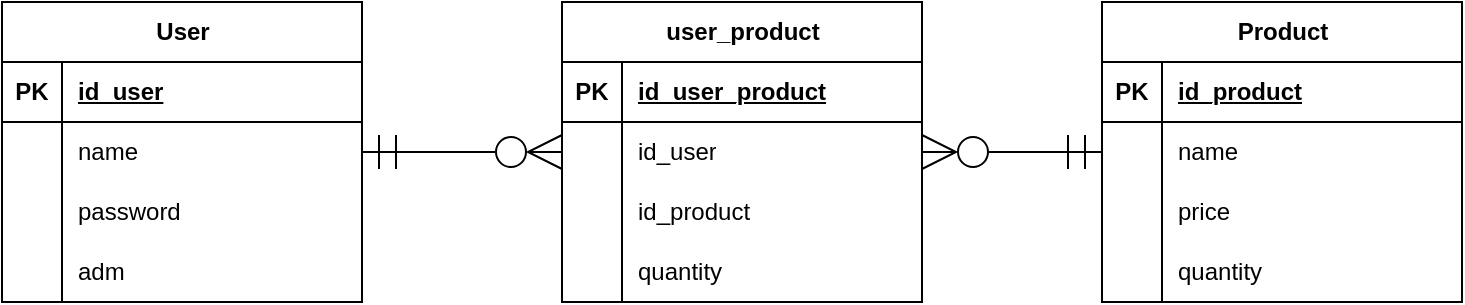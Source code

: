 <mxfile version="24.7.16">
  <diagram name="Página-1" id="4-qYrrjh5FP9v4bXtJov">
    <mxGraphModel dx="989" dy="1701" grid="1" gridSize="10" guides="1" tooltips="1" connect="1" arrows="1" fold="1" page="1" pageScale="1" pageWidth="827" pageHeight="1169" math="0" shadow="0">
      <root>
        <mxCell id="0" />
        <mxCell id="1" parent="0" />
        <mxCell id="Z-Nt-tx-T7D-8PBdxBZd-1" value="User" style="shape=table;startSize=30;container=1;collapsible=1;childLayout=tableLayout;fixedRows=1;rowLines=0;fontStyle=1;align=center;resizeLast=1;html=1;" vertex="1" parent="1">
          <mxGeometry x="50" y="-680" width="180" height="150" as="geometry" />
        </mxCell>
        <mxCell id="Z-Nt-tx-T7D-8PBdxBZd-2" value="" style="shape=tableRow;horizontal=0;startSize=0;swimlaneHead=0;swimlaneBody=0;fillColor=none;collapsible=0;dropTarget=0;points=[[0,0.5],[1,0.5]];portConstraint=eastwest;top=0;left=0;right=0;bottom=1;" vertex="1" parent="Z-Nt-tx-T7D-8PBdxBZd-1">
          <mxGeometry y="30" width="180" height="30" as="geometry" />
        </mxCell>
        <mxCell id="Z-Nt-tx-T7D-8PBdxBZd-3" value="PK" style="shape=partialRectangle;connectable=0;fillColor=none;top=0;left=0;bottom=0;right=0;fontStyle=1;overflow=hidden;whiteSpace=wrap;html=1;" vertex="1" parent="Z-Nt-tx-T7D-8PBdxBZd-2">
          <mxGeometry width="30" height="30" as="geometry">
            <mxRectangle width="30" height="30" as="alternateBounds" />
          </mxGeometry>
        </mxCell>
        <mxCell id="Z-Nt-tx-T7D-8PBdxBZd-4" value="id_user" style="shape=partialRectangle;connectable=0;fillColor=none;top=0;left=0;bottom=0;right=0;align=left;spacingLeft=6;fontStyle=5;overflow=hidden;whiteSpace=wrap;html=1;" vertex="1" parent="Z-Nt-tx-T7D-8PBdxBZd-2">
          <mxGeometry x="30" width="150" height="30" as="geometry">
            <mxRectangle width="150" height="30" as="alternateBounds" />
          </mxGeometry>
        </mxCell>
        <mxCell id="Z-Nt-tx-T7D-8PBdxBZd-5" value="" style="shape=tableRow;horizontal=0;startSize=0;swimlaneHead=0;swimlaneBody=0;fillColor=none;collapsible=0;dropTarget=0;points=[[0,0.5],[1,0.5]];portConstraint=eastwest;top=0;left=0;right=0;bottom=0;" vertex="1" parent="Z-Nt-tx-T7D-8PBdxBZd-1">
          <mxGeometry y="60" width="180" height="30" as="geometry" />
        </mxCell>
        <mxCell id="Z-Nt-tx-T7D-8PBdxBZd-6" value="" style="shape=partialRectangle;connectable=0;fillColor=none;top=0;left=0;bottom=0;right=0;editable=1;overflow=hidden;whiteSpace=wrap;html=1;" vertex="1" parent="Z-Nt-tx-T7D-8PBdxBZd-5">
          <mxGeometry width="30" height="30" as="geometry">
            <mxRectangle width="30" height="30" as="alternateBounds" />
          </mxGeometry>
        </mxCell>
        <mxCell id="Z-Nt-tx-T7D-8PBdxBZd-7" value="name" style="shape=partialRectangle;connectable=0;fillColor=none;top=0;left=0;bottom=0;right=0;align=left;spacingLeft=6;overflow=hidden;whiteSpace=wrap;html=1;" vertex="1" parent="Z-Nt-tx-T7D-8PBdxBZd-5">
          <mxGeometry x="30" width="150" height="30" as="geometry">
            <mxRectangle width="150" height="30" as="alternateBounds" />
          </mxGeometry>
        </mxCell>
        <mxCell id="Z-Nt-tx-T7D-8PBdxBZd-8" value="" style="shape=tableRow;horizontal=0;startSize=0;swimlaneHead=0;swimlaneBody=0;fillColor=none;collapsible=0;dropTarget=0;points=[[0,0.5],[1,0.5]];portConstraint=eastwest;top=0;left=0;right=0;bottom=0;" vertex="1" parent="Z-Nt-tx-T7D-8PBdxBZd-1">
          <mxGeometry y="90" width="180" height="30" as="geometry" />
        </mxCell>
        <mxCell id="Z-Nt-tx-T7D-8PBdxBZd-9" value="" style="shape=partialRectangle;connectable=0;fillColor=none;top=0;left=0;bottom=0;right=0;editable=1;overflow=hidden;whiteSpace=wrap;html=1;" vertex="1" parent="Z-Nt-tx-T7D-8PBdxBZd-8">
          <mxGeometry width="30" height="30" as="geometry">
            <mxRectangle width="30" height="30" as="alternateBounds" />
          </mxGeometry>
        </mxCell>
        <mxCell id="Z-Nt-tx-T7D-8PBdxBZd-10" value="password" style="shape=partialRectangle;connectable=0;fillColor=none;top=0;left=0;bottom=0;right=0;align=left;spacingLeft=6;overflow=hidden;whiteSpace=wrap;html=1;" vertex="1" parent="Z-Nt-tx-T7D-8PBdxBZd-8">
          <mxGeometry x="30" width="150" height="30" as="geometry">
            <mxRectangle width="150" height="30" as="alternateBounds" />
          </mxGeometry>
        </mxCell>
        <mxCell id="Z-Nt-tx-T7D-8PBdxBZd-11" value="" style="shape=tableRow;horizontal=0;startSize=0;swimlaneHead=0;swimlaneBody=0;fillColor=none;collapsible=0;dropTarget=0;points=[[0,0.5],[1,0.5]];portConstraint=eastwest;top=0;left=0;right=0;bottom=0;" vertex="1" parent="Z-Nt-tx-T7D-8PBdxBZd-1">
          <mxGeometry y="120" width="180" height="30" as="geometry" />
        </mxCell>
        <mxCell id="Z-Nt-tx-T7D-8PBdxBZd-12" value="" style="shape=partialRectangle;connectable=0;fillColor=none;top=0;left=0;bottom=0;right=0;editable=1;overflow=hidden;whiteSpace=wrap;html=1;" vertex="1" parent="Z-Nt-tx-T7D-8PBdxBZd-11">
          <mxGeometry width="30" height="30" as="geometry">
            <mxRectangle width="30" height="30" as="alternateBounds" />
          </mxGeometry>
        </mxCell>
        <mxCell id="Z-Nt-tx-T7D-8PBdxBZd-13" value="adm" style="shape=partialRectangle;connectable=0;fillColor=none;top=0;left=0;bottom=0;right=0;align=left;spacingLeft=6;overflow=hidden;whiteSpace=wrap;html=1;" vertex="1" parent="Z-Nt-tx-T7D-8PBdxBZd-11">
          <mxGeometry x="30" width="150" height="30" as="geometry">
            <mxRectangle width="150" height="30" as="alternateBounds" />
          </mxGeometry>
        </mxCell>
        <mxCell id="Z-Nt-tx-T7D-8PBdxBZd-18" value="Product" style="shape=table;startSize=30;container=1;collapsible=1;childLayout=tableLayout;fixedRows=1;rowLines=0;fontStyle=1;align=center;resizeLast=1;html=1;" vertex="1" parent="1">
          <mxGeometry x="600" y="-680" width="180" height="150" as="geometry" />
        </mxCell>
        <mxCell id="Z-Nt-tx-T7D-8PBdxBZd-19" value="" style="shape=tableRow;horizontal=0;startSize=0;swimlaneHead=0;swimlaneBody=0;fillColor=none;collapsible=0;dropTarget=0;points=[[0,0.5],[1,0.5]];portConstraint=eastwest;top=0;left=0;right=0;bottom=1;" vertex="1" parent="Z-Nt-tx-T7D-8PBdxBZd-18">
          <mxGeometry y="30" width="180" height="30" as="geometry" />
        </mxCell>
        <mxCell id="Z-Nt-tx-T7D-8PBdxBZd-20" value="PK" style="shape=partialRectangle;connectable=0;fillColor=none;top=0;left=0;bottom=0;right=0;fontStyle=1;overflow=hidden;whiteSpace=wrap;html=1;" vertex="1" parent="Z-Nt-tx-T7D-8PBdxBZd-19">
          <mxGeometry width="30" height="30" as="geometry">
            <mxRectangle width="30" height="30" as="alternateBounds" />
          </mxGeometry>
        </mxCell>
        <mxCell id="Z-Nt-tx-T7D-8PBdxBZd-21" value="id_product" style="shape=partialRectangle;connectable=0;fillColor=none;top=0;left=0;bottom=0;right=0;align=left;spacingLeft=6;fontStyle=5;overflow=hidden;whiteSpace=wrap;html=1;" vertex="1" parent="Z-Nt-tx-T7D-8PBdxBZd-19">
          <mxGeometry x="30" width="150" height="30" as="geometry">
            <mxRectangle width="150" height="30" as="alternateBounds" />
          </mxGeometry>
        </mxCell>
        <mxCell id="Z-Nt-tx-T7D-8PBdxBZd-22" value="" style="shape=tableRow;horizontal=0;startSize=0;swimlaneHead=0;swimlaneBody=0;fillColor=none;collapsible=0;dropTarget=0;points=[[0,0.5],[1,0.5]];portConstraint=eastwest;top=0;left=0;right=0;bottom=0;" vertex="1" parent="Z-Nt-tx-T7D-8PBdxBZd-18">
          <mxGeometry y="60" width="180" height="30" as="geometry" />
        </mxCell>
        <mxCell id="Z-Nt-tx-T7D-8PBdxBZd-23" value="" style="shape=partialRectangle;connectable=0;fillColor=none;top=0;left=0;bottom=0;right=0;editable=1;overflow=hidden;whiteSpace=wrap;html=1;" vertex="1" parent="Z-Nt-tx-T7D-8PBdxBZd-22">
          <mxGeometry width="30" height="30" as="geometry">
            <mxRectangle width="30" height="30" as="alternateBounds" />
          </mxGeometry>
        </mxCell>
        <mxCell id="Z-Nt-tx-T7D-8PBdxBZd-24" value="name" style="shape=partialRectangle;connectable=0;fillColor=none;top=0;left=0;bottom=0;right=0;align=left;spacingLeft=6;overflow=hidden;whiteSpace=wrap;html=1;" vertex="1" parent="Z-Nt-tx-T7D-8PBdxBZd-22">
          <mxGeometry x="30" width="150" height="30" as="geometry">
            <mxRectangle width="150" height="30" as="alternateBounds" />
          </mxGeometry>
        </mxCell>
        <mxCell id="Z-Nt-tx-T7D-8PBdxBZd-25" value="" style="shape=tableRow;horizontal=0;startSize=0;swimlaneHead=0;swimlaneBody=0;fillColor=none;collapsible=0;dropTarget=0;points=[[0,0.5],[1,0.5]];portConstraint=eastwest;top=0;left=0;right=0;bottom=0;" vertex="1" parent="Z-Nt-tx-T7D-8PBdxBZd-18">
          <mxGeometry y="90" width="180" height="30" as="geometry" />
        </mxCell>
        <mxCell id="Z-Nt-tx-T7D-8PBdxBZd-26" value="" style="shape=partialRectangle;connectable=0;fillColor=none;top=0;left=0;bottom=0;right=0;editable=1;overflow=hidden;whiteSpace=wrap;html=1;" vertex="1" parent="Z-Nt-tx-T7D-8PBdxBZd-25">
          <mxGeometry width="30" height="30" as="geometry">
            <mxRectangle width="30" height="30" as="alternateBounds" />
          </mxGeometry>
        </mxCell>
        <mxCell id="Z-Nt-tx-T7D-8PBdxBZd-27" value="price" style="shape=partialRectangle;connectable=0;fillColor=none;top=0;left=0;bottom=0;right=0;align=left;spacingLeft=6;overflow=hidden;whiteSpace=wrap;html=1;" vertex="1" parent="Z-Nt-tx-T7D-8PBdxBZd-25">
          <mxGeometry x="30" width="150" height="30" as="geometry">
            <mxRectangle width="150" height="30" as="alternateBounds" />
          </mxGeometry>
        </mxCell>
        <mxCell id="Z-Nt-tx-T7D-8PBdxBZd-31" value="" style="shape=tableRow;horizontal=0;startSize=0;swimlaneHead=0;swimlaneBody=0;fillColor=none;collapsible=0;dropTarget=0;points=[[0,0.5],[1,0.5]];portConstraint=eastwest;top=0;left=0;right=0;bottom=0;" vertex="1" parent="Z-Nt-tx-T7D-8PBdxBZd-18">
          <mxGeometry y="120" width="180" height="30" as="geometry" />
        </mxCell>
        <mxCell id="Z-Nt-tx-T7D-8PBdxBZd-32" value="" style="shape=partialRectangle;connectable=0;fillColor=none;top=0;left=0;bottom=0;right=0;editable=1;overflow=hidden;whiteSpace=wrap;html=1;" vertex="1" parent="Z-Nt-tx-T7D-8PBdxBZd-31">
          <mxGeometry width="30" height="30" as="geometry">
            <mxRectangle width="30" height="30" as="alternateBounds" />
          </mxGeometry>
        </mxCell>
        <mxCell id="Z-Nt-tx-T7D-8PBdxBZd-33" value="quantity" style="shape=partialRectangle;connectable=0;fillColor=none;top=0;left=0;bottom=0;right=0;align=left;spacingLeft=6;overflow=hidden;whiteSpace=wrap;html=1;" vertex="1" parent="Z-Nt-tx-T7D-8PBdxBZd-31">
          <mxGeometry x="30" width="150" height="30" as="geometry">
            <mxRectangle width="150" height="30" as="alternateBounds" />
          </mxGeometry>
        </mxCell>
        <mxCell id="Z-Nt-tx-T7D-8PBdxBZd-34" value="user_product" style="shape=table;startSize=30;container=1;collapsible=1;childLayout=tableLayout;fixedRows=1;rowLines=0;fontStyle=1;align=center;resizeLast=1;html=1;" vertex="1" parent="1">
          <mxGeometry x="330" y="-680" width="180" height="150" as="geometry" />
        </mxCell>
        <mxCell id="Z-Nt-tx-T7D-8PBdxBZd-35" value="" style="shape=tableRow;horizontal=0;startSize=0;swimlaneHead=0;swimlaneBody=0;fillColor=none;collapsible=0;dropTarget=0;points=[[0,0.5],[1,0.5]];portConstraint=eastwest;top=0;left=0;right=0;bottom=1;" vertex="1" parent="Z-Nt-tx-T7D-8PBdxBZd-34">
          <mxGeometry y="30" width="180" height="30" as="geometry" />
        </mxCell>
        <mxCell id="Z-Nt-tx-T7D-8PBdxBZd-36" value="PK" style="shape=partialRectangle;connectable=0;fillColor=none;top=0;left=0;bottom=0;right=0;fontStyle=1;overflow=hidden;whiteSpace=wrap;html=1;" vertex="1" parent="Z-Nt-tx-T7D-8PBdxBZd-35">
          <mxGeometry width="30" height="30" as="geometry">
            <mxRectangle width="30" height="30" as="alternateBounds" />
          </mxGeometry>
        </mxCell>
        <mxCell id="Z-Nt-tx-T7D-8PBdxBZd-37" value="id_user_product" style="shape=partialRectangle;connectable=0;fillColor=none;top=0;left=0;bottom=0;right=0;align=left;spacingLeft=6;fontStyle=5;overflow=hidden;whiteSpace=wrap;html=1;" vertex="1" parent="Z-Nt-tx-T7D-8PBdxBZd-35">
          <mxGeometry x="30" width="150" height="30" as="geometry">
            <mxRectangle width="150" height="30" as="alternateBounds" />
          </mxGeometry>
        </mxCell>
        <mxCell id="Z-Nt-tx-T7D-8PBdxBZd-38" value="" style="shape=tableRow;horizontal=0;startSize=0;swimlaneHead=0;swimlaneBody=0;fillColor=none;collapsible=0;dropTarget=0;points=[[0,0.5],[1,0.5]];portConstraint=eastwest;top=0;left=0;right=0;bottom=0;" vertex="1" parent="Z-Nt-tx-T7D-8PBdxBZd-34">
          <mxGeometry y="60" width="180" height="30" as="geometry" />
        </mxCell>
        <mxCell id="Z-Nt-tx-T7D-8PBdxBZd-39" value="" style="shape=partialRectangle;connectable=0;fillColor=none;top=0;left=0;bottom=0;right=0;editable=1;overflow=hidden;whiteSpace=wrap;html=1;" vertex="1" parent="Z-Nt-tx-T7D-8PBdxBZd-38">
          <mxGeometry width="30" height="30" as="geometry">
            <mxRectangle width="30" height="30" as="alternateBounds" />
          </mxGeometry>
        </mxCell>
        <mxCell id="Z-Nt-tx-T7D-8PBdxBZd-40" value="id_user" style="shape=partialRectangle;connectable=0;fillColor=none;top=0;left=0;bottom=0;right=0;align=left;spacingLeft=6;overflow=hidden;whiteSpace=wrap;html=1;" vertex="1" parent="Z-Nt-tx-T7D-8PBdxBZd-38">
          <mxGeometry x="30" width="150" height="30" as="geometry">
            <mxRectangle width="150" height="30" as="alternateBounds" />
          </mxGeometry>
        </mxCell>
        <mxCell id="Z-Nt-tx-T7D-8PBdxBZd-41" value="" style="shape=tableRow;horizontal=0;startSize=0;swimlaneHead=0;swimlaneBody=0;fillColor=none;collapsible=0;dropTarget=0;points=[[0,0.5],[1,0.5]];portConstraint=eastwest;top=0;left=0;right=0;bottom=0;" vertex="1" parent="Z-Nt-tx-T7D-8PBdxBZd-34">
          <mxGeometry y="90" width="180" height="30" as="geometry" />
        </mxCell>
        <mxCell id="Z-Nt-tx-T7D-8PBdxBZd-42" value="" style="shape=partialRectangle;connectable=0;fillColor=none;top=0;left=0;bottom=0;right=0;editable=1;overflow=hidden;whiteSpace=wrap;html=1;" vertex="1" parent="Z-Nt-tx-T7D-8PBdxBZd-41">
          <mxGeometry width="30" height="30" as="geometry">
            <mxRectangle width="30" height="30" as="alternateBounds" />
          </mxGeometry>
        </mxCell>
        <mxCell id="Z-Nt-tx-T7D-8PBdxBZd-43" value="id_product" style="shape=partialRectangle;connectable=0;fillColor=none;top=0;left=0;bottom=0;right=0;align=left;spacingLeft=6;overflow=hidden;whiteSpace=wrap;html=1;" vertex="1" parent="Z-Nt-tx-T7D-8PBdxBZd-41">
          <mxGeometry x="30" width="150" height="30" as="geometry">
            <mxRectangle width="150" height="30" as="alternateBounds" />
          </mxGeometry>
        </mxCell>
        <mxCell id="Z-Nt-tx-T7D-8PBdxBZd-44" value="" style="shape=tableRow;horizontal=0;startSize=0;swimlaneHead=0;swimlaneBody=0;fillColor=none;collapsible=0;dropTarget=0;points=[[0,0.5],[1,0.5]];portConstraint=eastwest;top=0;left=0;right=0;bottom=0;" vertex="1" parent="Z-Nt-tx-T7D-8PBdxBZd-34">
          <mxGeometry y="120" width="180" height="30" as="geometry" />
        </mxCell>
        <mxCell id="Z-Nt-tx-T7D-8PBdxBZd-45" value="" style="shape=partialRectangle;connectable=0;fillColor=none;top=0;left=0;bottom=0;right=0;editable=1;overflow=hidden;whiteSpace=wrap;html=1;" vertex="1" parent="Z-Nt-tx-T7D-8PBdxBZd-44">
          <mxGeometry width="30" height="30" as="geometry">
            <mxRectangle width="30" height="30" as="alternateBounds" />
          </mxGeometry>
        </mxCell>
        <mxCell id="Z-Nt-tx-T7D-8PBdxBZd-46" value="quantity" style="shape=partialRectangle;connectable=0;fillColor=none;top=0;left=0;bottom=0;right=0;align=left;spacingLeft=6;overflow=hidden;whiteSpace=wrap;html=1;" vertex="1" parent="Z-Nt-tx-T7D-8PBdxBZd-44">
          <mxGeometry x="30" width="150" height="30" as="geometry">
            <mxRectangle width="150" height="30" as="alternateBounds" />
          </mxGeometry>
        </mxCell>
        <mxCell id="Z-Nt-tx-T7D-8PBdxBZd-48" style="edgeStyle=orthogonalEdgeStyle;rounded=0;orthogonalLoop=1;jettySize=auto;html=1;endSize=15;startSize=15;endArrow=ERmandOne;endFill=0;startArrow=ERzeroToMany;startFill=0;" edge="1" parent="1" source="Z-Nt-tx-T7D-8PBdxBZd-34" target="Z-Nt-tx-T7D-8PBdxBZd-18">
          <mxGeometry relative="1" as="geometry" />
        </mxCell>
        <mxCell id="Z-Nt-tx-T7D-8PBdxBZd-49" style="edgeStyle=orthogonalEdgeStyle;rounded=0;orthogonalLoop=1;jettySize=auto;html=1;endArrow=ERmandOne;endFill=0;endSize=15;startSize=15;startArrow=ERzeroToMany;startFill=0;" edge="1" parent="1" source="Z-Nt-tx-T7D-8PBdxBZd-34" target="Z-Nt-tx-T7D-8PBdxBZd-1">
          <mxGeometry relative="1" as="geometry" />
        </mxCell>
      </root>
    </mxGraphModel>
  </diagram>
</mxfile>
